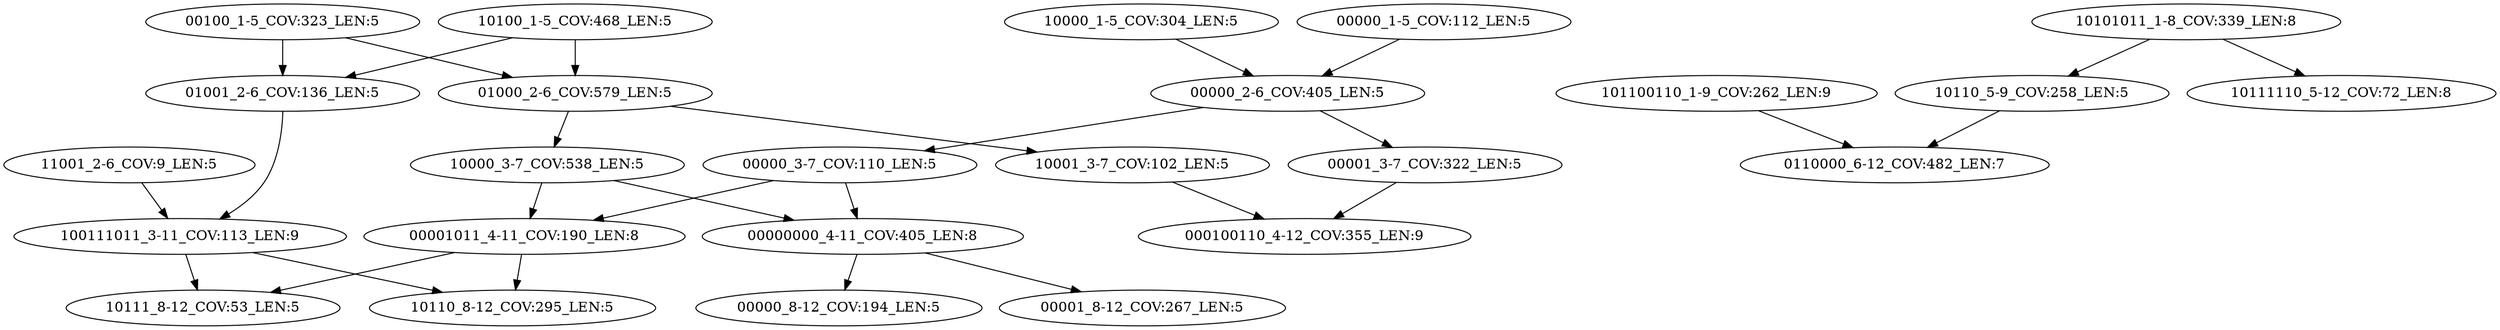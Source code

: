digraph G {
    "00100_1-5_COV:323_LEN:5" -> "01000_2-6_COV:579_LEN:5";
    "00100_1-5_COV:323_LEN:5" -> "01001_2-6_COV:136_LEN:5";
    "00001_3-7_COV:322_LEN:5" -> "000100110_4-12_COV:355_LEN:9";
    "11001_2-6_COV:9_LEN:5" -> "100111011_3-11_COV:113_LEN:9";
    "10000_1-5_COV:304_LEN:5" -> "00000_2-6_COV:405_LEN:5";
    "10110_5-9_COV:258_LEN:5" -> "0110000_6-12_COV:482_LEN:7";
    "00000000_4-11_COV:405_LEN:8" -> "00000_8-12_COV:194_LEN:5";
    "00000000_4-11_COV:405_LEN:8" -> "00001_8-12_COV:267_LEN:5";
    "10101011_1-8_COV:339_LEN:8" -> "10110_5-9_COV:258_LEN:5";
    "10101011_1-8_COV:339_LEN:8" -> "10111110_5-12_COV:72_LEN:8";
    "01000_2-6_COV:579_LEN:5" -> "10001_3-7_COV:102_LEN:5";
    "01000_2-6_COV:579_LEN:5" -> "10000_3-7_COV:538_LEN:5";
    "100111011_3-11_COV:113_LEN:9" -> "10111_8-12_COV:53_LEN:5";
    "100111011_3-11_COV:113_LEN:9" -> "10110_8-12_COV:295_LEN:5";
    "101100110_1-9_COV:262_LEN:9" -> "0110000_6-12_COV:482_LEN:7";
    "10001_3-7_COV:102_LEN:5" -> "000100110_4-12_COV:355_LEN:9";
    "00000_1-5_COV:112_LEN:5" -> "00000_2-6_COV:405_LEN:5";
    "01001_2-6_COV:136_LEN:5" -> "100111011_3-11_COV:113_LEN:9";
    "10000_3-7_COV:538_LEN:5" -> "00000000_4-11_COV:405_LEN:8";
    "10000_3-7_COV:538_LEN:5" -> "00001011_4-11_COV:190_LEN:8";
    "00000_3-7_COV:110_LEN:5" -> "00000000_4-11_COV:405_LEN:8";
    "00000_3-7_COV:110_LEN:5" -> "00001011_4-11_COV:190_LEN:8";
    "00000_2-6_COV:405_LEN:5" -> "00001_3-7_COV:322_LEN:5";
    "00000_2-6_COV:405_LEN:5" -> "00000_3-7_COV:110_LEN:5";
    "00001011_4-11_COV:190_LEN:8" -> "10111_8-12_COV:53_LEN:5";
    "00001011_4-11_COV:190_LEN:8" -> "10110_8-12_COV:295_LEN:5";
    "10100_1-5_COV:468_LEN:5" -> "01000_2-6_COV:579_LEN:5";
    "10100_1-5_COV:468_LEN:5" -> "01001_2-6_COV:136_LEN:5";
}
